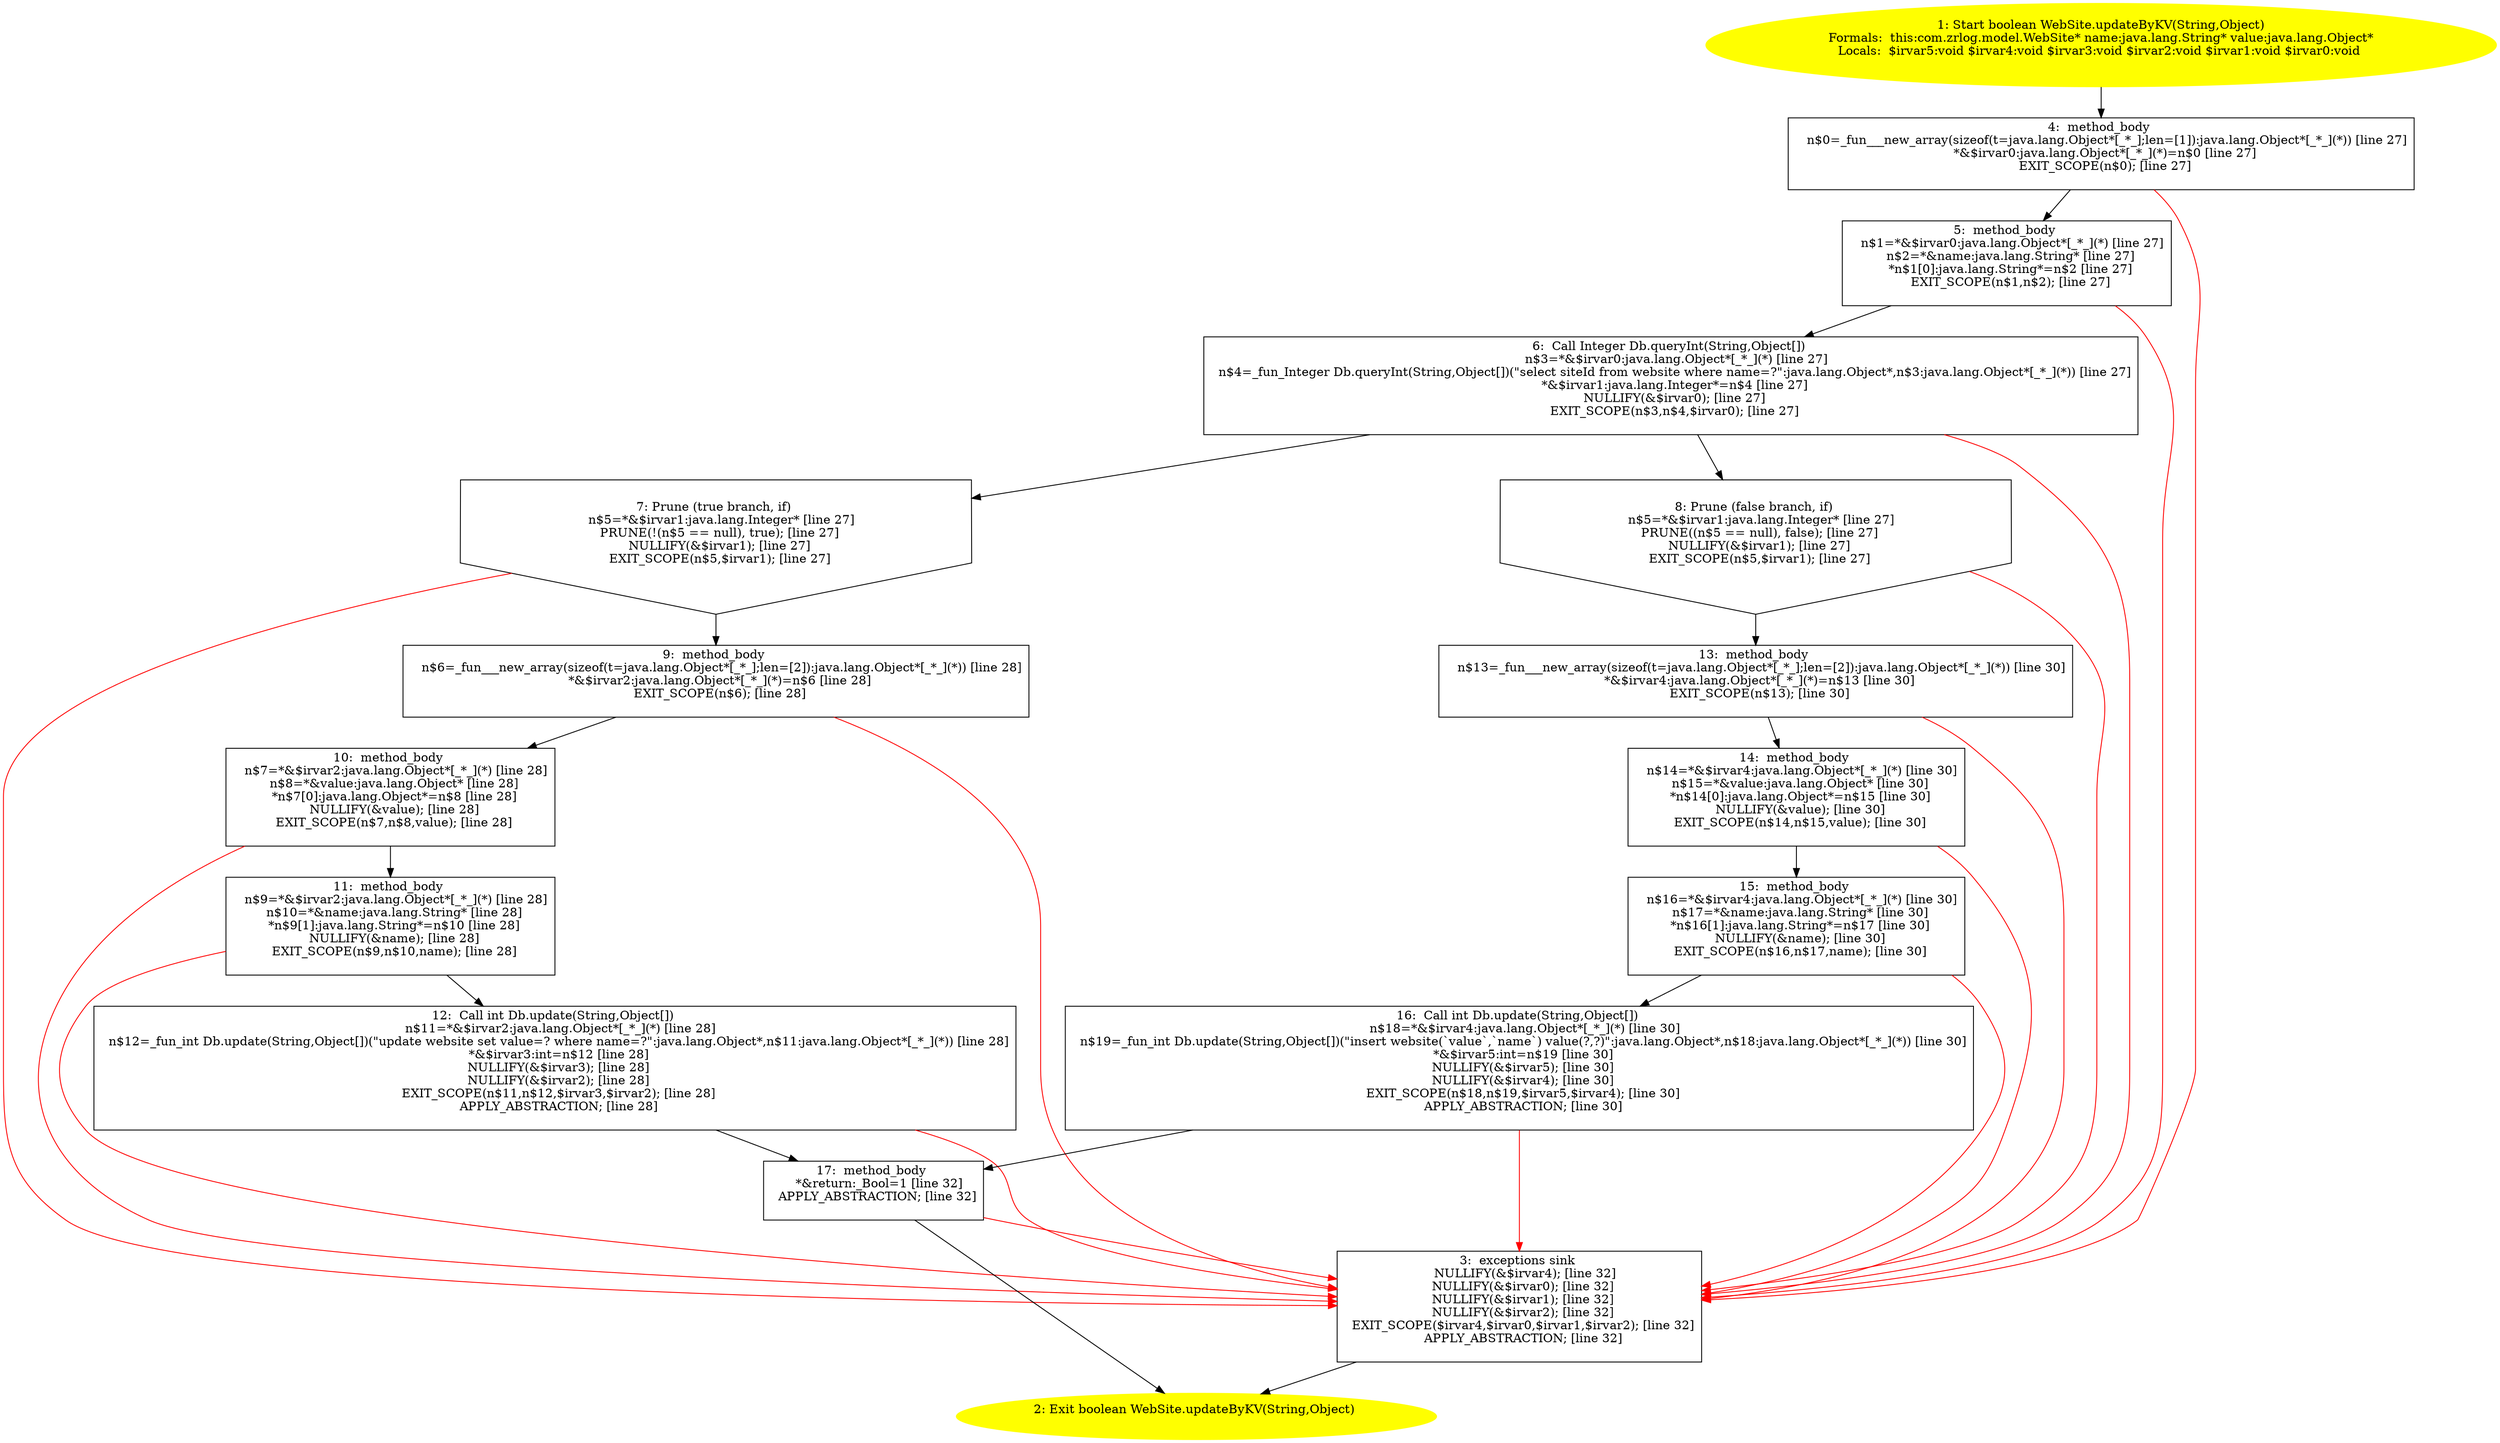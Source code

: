 /* @generated */
digraph cfg {
"com.zrlog.model.WebSite.updateByKV(java.lang.String,java.lang.Object):boolean.71209a934eb7dfd65ec50e288c6f2b43_1" [label="1: Start boolean WebSite.updateByKV(String,Object)\nFormals:  this:com.zrlog.model.WebSite* name:java.lang.String* value:java.lang.Object*\nLocals:  $irvar5:void $irvar4:void $irvar3:void $irvar2:void $irvar1:void $irvar0:void \n  " color=yellow style=filled]
	

	 "com.zrlog.model.WebSite.updateByKV(java.lang.String,java.lang.Object):boolean.71209a934eb7dfd65ec50e288c6f2b43_1" -> "com.zrlog.model.WebSite.updateByKV(java.lang.String,java.lang.Object):boolean.71209a934eb7dfd65ec50e288c6f2b43_4" ;
"com.zrlog.model.WebSite.updateByKV(java.lang.String,java.lang.Object):boolean.71209a934eb7dfd65ec50e288c6f2b43_2" [label="2: Exit boolean WebSite.updateByKV(String,Object) \n  " color=yellow style=filled]
	

"com.zrlog.model.WebSite.updateByKV(java.lang.String,java.lang.Object):boolean.71209a934eb7dfd65ec50e288c6f2b43_3" [label="3:  exceptions sink \n   NULLIFY(&$irvar4); [line 32]\n  NULLIFY(&$irvar0); [line 32]\n  NULLIFY(&$irvar1); [line 32]\n  NULLIFY(&$irvar2); [line 32]\n  EXIT_SCOPE($irvar4,$irvar0,$irvar1,$irvar2); [line 32]\n  APPLY_ABSTRACTION; [line 32]\n " shape="box"]
	

	 "com.zrlog.model.WebSite.updateByKV(java.lang.String,java.lang.Object):boolean.71209a934eb7dfd65ec50e288c6f2b43_3" -> "com.zrlog.model.WebSite.updateByKV(java.lang.String,java.lang.Object):boolean.71209a934eb7dfd65ec50e288c6f2b43_2" ;
"com.zrlog.model.WebSite.updateByKV(java.lang.String,java.lang.Object):boolean.71209a934eb7dfd65ec50e288c6f2b43_4" [label="4:  method_body \n   n$0=_fun___new_array(sizeof(t=java.lang.Object*[_*_];len=[1]):java.lang.Object*[_*_](*)) [line 27]\n  *&$irvar0:java.lang.Object*[_*_](*)=n$0 [line 27]\n  EXIT_SCOPE(n$0); [line 27]\n " shape="box"]
	

	 "com.zrlog.model.WebSite.updateByKV(java.lang.String,java.lang.Object):boolean.71209a934eb7dfd65ec50e288c6f2b43_4" -> "com.zrlog.model.WebSite.updateByKV(java.lang.String,java.lang.Object):boolean.71209a934eb7dfd65ec50e288c6f2b43_5" ;
	 "com.zrlog.model.WebSite.updateByKV(java.lang.String,java.lang.Object):boolean.71209a934eb7dfd65ec50e288c6f2b43_4" -> "com.zrlog.model.WebSite.updateByKV(java.lang.String,java.lang.Object):boolean.71209a934eb7dfd65ec50e288c6f2b43_3" [color="red" ];
"com.zrlog.model.WebSite.updateByKV(java.lang.String,java.lang.Object):boolean.71209a934eb7dfd65ec50e288c6f2b43_5" [label="5:  method_body \n   n$1=*&$irvar0:java.lang.Object*[_*_](*) [line 27]\n  n$2=*&name:java.lang.String* [line 27]\n  *n$1[0]:java.lang.String*=n$2 [line 27]\n  EXIT_SCOPE(n$1,n$2); [line 27]\n " shape="box"]
	

	 "com.zrlog.model.WebSite.updateByKV(java.lang.String,java.lang.Object):boolean.71209a934eb7dfd65ec50e288c6f2b43_5" -> "com.zrlog.model.WebSite.updateByKV(java.lang.String,java.lang.Object):boolean.71209a934eb7dfd65ec50e288c6f2b43_6" ;
	 "com.zrlog.model.WebSite.updateByKV(java.lang.String,java.lang.Object):boolean.71209a934eb7dfd65ec50e288c6f2b43_5" -> "com.zrlog.model.WebSite.updateByKV(java.lang.String,java.lang.Object):boolean.71209a934eb7dfd65ec50e288c6f2b43_3" [color="red" ];
"com.zrlog.model.WebSite.updateByKV(java.lang.String,java.lang.Object):boolean.71209a934eb7dfd65ec50e288c6f2b43_6" [label="6:  Call Integer Db.queryInt(String,Object[]) \n   n$3=*&$irvar0:java.lang.Object*[_*_](*) [line 27]\n  n$4=_fun_Integer Db.queryInt(String,Object[])(\"select siteId from website where name=?\":java.lang.Object*,n$3:java.lang.Object*[_*_](*)) [line 27]\n  *&$irvar1:java.lang.Integer*=n$4 [line 27]\n  NULLIFY(&$irvar0); [line 27]\n  EXIT_SCOPE(n$3,n$4,$irvar0); [line 27]\n " shape="box"]
	

	 "com.zrlog.model.WebSite.updateByKV(java.lang.String,java.lang.Object):boolean.71209a934eb7dfd65ec50e288c6f2b43_6" -> "com.zrlog.model.WebSite.updateByKV(java.lang.String,java.lang.Object):boolean.71209a934eb7dfd65ec50e288c6f2b43_7" ;
	 "com.zrlog.model.WebSite.updateByKV(java.lang.String,java.lang.Object):boolean.71209a934eb7dfd65ec50e288c6f2b43_6" -> "com.zrlog.model.WebSite.updateByKV(java.lang.String,java.lang.Object):boolean.71209a934eb7dfd65ec50e288c6f2b43_8" ;
	 "com.zrlog.model.WebSite.updateByKV(java.lang.String,java.lang.Object):boolean.71209a934eb7dfd65ec50e288c6f2b43_6" -> "com.zrlog.model.WebSite.updateByKV(java.lang.String,java.lang.Object):boolean.71209a934eb7dfd65ec50e288c6f2b43_3" [color="red" ];
"com.zrlog.model.WebSite.updateByKV(java.lang.String,java.lang.Object):boolean.71209a934eb7dfd65ec50e288c6f2b43_7" [label="7: Prune (true branch, if) \n   n$5=*&$irvar1:java.lang.Integer* [line 27]\n  PRUNE(!(n$5 == null), true); [line 27]\n  NULLIFY(&$irvar1); [line 27]\n  EXIT_SCOPE(n$5,$irvar1); [line 27]\n " shape="invhouse"]
	

	 "com.zrlog.model.WebSite.updateByKV(java.lang.String,java.lang.Object):boolean.71209a934eb7dfd65ec50e288c6f2b43_7" -> "com.zrlog.model.WebSite.updateByKV(java.lang.String,java.lang.Object):boolean.71209a934eb7dfd65ec50e288c6f2b43_9" ;
	 "com.zrlog.model.WebSite.updateByKV(java.lang.String,java.lang.Object):boolean.71209a934eb7dfd65ec50e288c6f2b43_7" -> "com.zrlog.model.WebSite.updateByKV(java.lang.String,java.lang.Object):boolean.71209a934eb7dfd65ec50e288c6f2b43_3" [color="red" ];
"com.zrlog.model.WebSite.updateByKV(java.lang.String,java.lang.Object):boolean.71209a934eb7dfd65ec50e288c6f2b43_8" [label="8: Prune (false branch, if) \n   n$5=*&$irvar1:java.lang.Integer* [line 27]\n  PRUNE((n$5 == null), false); [line 27]\n  NULLIFY(&$irvar1); [line 27]\n  EXIT_SCOPE(n$5,$irvar1); [line 27]\n " shape="invhouse"]
	

	 "com.zrlog.model.WebSite.updateByKV(java.lang.String,java.lang.Object):boolean.71209a934eb7dfd65ec50e288c6f2b43_8" -> "com.zrlog.model.WebSite.updateByKV(java.lang.String,java.lang.Object):boolean.71209a934eb7dfd65ec50e288c6f2b43_13" ;
	 "com.zrlog.model.WebSite.updateByKV(java.lang.String,java.lang.Object):boolean.71209a934eb7dfd65ec50e288c6f2b43_8" -> "com.zrlog.model.WebSite.updateByKV(java.lang.String,java.lang.Object):boolean.71209a934eb7dfd65ec50e288c6f2b43_3" [color="red" ];
"com.zrlog.model.WebSite.updateByKV(java.lang.String,java.lang.Object):boolean.71209a934eb7dfd65ec50e288c6f2b43_9" [label="9:  method_body \n   n$6=_fun___new_array(sizeof(t=java.lang.Object*[_*_];len=[2]):java.lang.Object*[_*_](*)) [line 28]\n  *&$irvar2:java.lang.Object*[_*_](*)=n$6 [line 28]\n  EXIT_SCOPE(n$6); [line 28]\n " shape="box"]
	

	 "com.zrlog.model.WebSite.updateByKV(java.lang.String,java.lang.Object):boolean.71209a934eb7dfd65ec50e288c6f2b43_9" -> "com.zrlog.model.WebSite.updateByKV(java.lang.String,java.lang.Object):boolean.71209a934eb7dfd65ec50e288c6f2b43_10" ;
	 "com.zrlog.model.WebSite.updateByKV(java.lang.String,java.lang.Object):boolean.71209a934eb7dfd65ec50e288c6f2b43_9" -> "com.zrlog.model.WebSite.updateByKV(java.lang.String,java.lang.Object):boolean.71209a934eb7dfd65ec50e288c6f2b43_3" [color="red" ];
"com.zrlog.model.WebSite.updateByKV(java.lang.String,java.lang.Object):boolean.71209a934eb7dfd65ec50e288c6f2b43_10" [label="10:  method_body \n   n$7=*&$irvar2:java.lang.Object*[_*_](*) [line 28]\n  n$8=*&value:java.lang.Object* [line 28]\n  *n$7[0]:java.lang.Object*=n$8 [line 28]\n  NULLIFY(&value); [line 28]\n  EXIT_SCOPE(n$7,n$8,value); [line 28]\n " shape="box"]
	

	 "com.zrlog.model.WebSite.updateByKV(java.lang.String,java.lang.Object):boolean.71209a934eb7dfd65ec50e288c6f2b43_10" -> "com.zrlog.model.WebSite.updateByKV(java.lang.String,java.lang.Object):boolean.71209a934eb7dfd65ec50e288c6f2b43_11" ;
	 "com.zrlog.model.WebSite.updateByKV(java.lang.String,java.lang.Object):boolean.71209a934eb7dfd65ec50e288c6f2b43_10" -> "com.zrlog.model.WebSite.updateByKV(java.lang.String,java.lang.Object):boolean.71209a934eb7dfd65ec50e288c6f2b43_3" [color="red" ];
"com.zrlog.model.WebSite.updateByKV(java.lang.String,java.lang.Object):boolean.71209a934eb7dfd65ec50e288c6f2b43_11" [label="11:  method_body \n   n$9=*&$irvar2:java.lang.Object*[_*_](*) [line 28]\n  n$10=*&name:java.lang.String* [line 28]\n  *n$9[1]:java.lang.String*=n$10 [line 28]\n  NULLIFY(&name); [line 28]\n  EXIT_SCOPE(n$9,n$10,name); [line 28]\n " shape="box"]
	

	 "com.zrlog.model.WebSite.updateByKV(java.lang.String,java.lang.Object):boolean.71209a934eb7dfd65ec50e288c6f2b43_11" -> "com.zrlog.model.WebSite.updateByKV(java.lang.String,java.lang.Object):boolean.71209a934eb7dfd65ec50e288c6f2b43_12" ;
	 "com.zrlog.model.WebSite.updateByKV(java.lang.String,java.lang.Object):boolean.71209a934eb7dfd65ec50e288c6f2b43_11" -> "com.zrlog.model.WebSite.updateByKV(java.lang.String,java.lang.Object):boolean.71209a934eb7dfd65ec50e288c6f2b43_3" [color="red" ];
"com.zrlog.model.WebSite.updateByKV(java.lang.String,java.lang.Object):boolean.71209a934eb7dfd65ec50e288c6f2b43_12" [label="12:  Call int Db.update(String,Object[]) \n   n$11=*&$irvar2:java.lang.Object*[_*_](*) [line 28]\n  n$12=_fun_int Db.update(String,Object[])(\"update website set value=? where name=?\":java.lang.Object*,n$11:java.lang.Object*[_*_](*)) [line 28]\n  *&$irvar3:int=n$12 [line 28]\n  NULLIFY(&$irvar3); [line 28]\n  NULLIFY(&$irvar2); [line 28]\n  EXIT_SCOPE(n$11,n$12,$irvar3,$irvar2); [line 28]\n  APPLY_ABSTRACTION; [line 28]\n " shape="box"]
	

	 "com.zrlog.model.WebSite.updateByKV(java.lang.String,java.lang.Object):boolean.71209a934eb7dfd65ec50e288c6f2b43_12" -> "com.zrlog.model.WebSite.updateByKV(java.lang.String,java.lang.Object):boolean.71209a934eb7dfd65ec50e288c6f2b43_17" ;
	 "com.zrlog.model.WebSite.updateByKV(java.lang.String,java.lang.Object):boolean.71209a934eb7dfd65ec50e288c6f2b43_12" -> "com.zrlog.model.WebSite.updateByKV(java.lang.String,java.lang.Object):boolean.71209a934eb7dfd65ec50e288c6f2b43_3" [color="red" ];
"com.zrlog.model.WebSite.updateByKV(java.lang.String,java.lang.Object):boolean.71209a934eb7dfd65ec50e288c6f2b43_13" [label="13:  method_body \n   n$13=_fun___new_array(sizeof(t=java.lang.Object*[_*_];len=[2]):java.lang.Object*[_*_](*)) [line 30]\n  *&$irvar4:java.lang.Object*[_*_](*)=n$13 [line 30]\n  EXIT_SCOPE(n$13); [line 30]\n " shape="box"]
	

	 "com.zrlog.model.WebSite.updateByKV(java.lang.String,java.lang.Object):boolean.71209a934eb7dfd65ec50e288c6f2b43_13" -> "com.zrlog.model.WebSite.updateByKV(java.lang.String,java.lang.Object):boolean.71209a934eb7dfd65ec50e288c6f2b43_14" ;
	 "com.zrlog.model.WebSite.updateByKV(java.lang.String,java.lang.Object):boolean.71209a934eb7dfd65ec50e288c6f2b43_13" -> "com.zrlog.model.WebSite.updateByKV(java.lang.String,java.lang.Object):boolean.71209a934eb7dfd65ec50e288c6f2b43_3" [color="red" ];
"com.zrlog.model.WebSite.updateByKV(java.lang.String,java.lang.Object):boolean.71209a934eb7dfd65ec50e288c6f2b43_14" [label="14:  method_body \n   n$14=*&$irvar4:java.lang.Object*[_*_](*) [line 30]\n  n$15=*&value:java.lang.Object* [line 30]\n  *n$14[0]:java.lang.Object*=n$15 [line 30]\n  NULLIFY(&value); [line 30]\n  EXIT_SCOPE(n$14,n$15,value); [line 30]\n " shape="box"]
	

	 "com.zrlog.model.WebSite.updateByKV(java.lang.String,java.lang.Object):boolean.71209a934eb7dfd65ec50e288c6f2b43_14" -> "com.zrlog.model.WebSite.updateByKV(java.lang.String,java.lang.Object):boolean.71209a934eb7dfd65ec50e288c6f2b43_15" ;
	 "com.zrlog.model.WebSite.updateByKV(java.lang.String,java.lang.Object):boolean.71209a934eb7dfd65ec50e288c6f2b43_14" -> "com.zrlog.model.WebSite.updateByKV(java.lang.String,java.lang.Object):boolean.71209a934eb7dfd65ec50e288c6f2b43_3" [color="red" ];
"com.zrlog.model.WebSite.updateByKV(java.lang.String,java.lang.Object):boolean.71209a934eb7dfd65ec50e288c6f2b43_15" [label="15:  method_body \n   n$16=*&$irvar4:java.lang.Object*[_*_](*) [line 30]\n  n$17=*&name:java.lang.String* [line 30]\n  *n$16[1]:java.lang.String*=n$17 [line 30]\n  NULLIFY(&name); [line 30]\n  EXIT_SCOPE(n$16,n$17,name); [line 30]\n " shape="box"]
	

	 "com.zrlog.model.WebSite.updateByKV(java.lang.String,java.lang.Object):boolean.71209a934eb7dfd65ec50e288c6f2b43_15" -> "com.zrlog.model.WebSite.updateByKV(java.lang.String,java.lang.Object):boolean.71209a934eb7dfd65ec50e288c6f2b43_16" ;
	 "com.zrlog.model.WebSite.updateByKV(java.lang.String,java.lang.Object):boolean.71209a934eb7dfd65ec50e288c6f2b43_15" -> "com.zrlog.model.WebSite.updateByKV(java.lang.String,java.lang.Object):boolean.71209a934eb7dfd65ec50e288c6f2b43_3" [color="red" ];
"com.zrlog.model.WebSite.updateByKV(java.lang.String,java.lang.Object):boolean.71209a934eb7dfd65ec50e288c6f2b43_16" [label="16:  Call int Db.update(String,Object[]) \n   n$18=*&$irvar4:java.lang.Object*[_*_](*) [line 30]\n  n$19=_fun_int Db.update(String,Object[])(\"insert website(`value`,`name`) value(?,?)\":java.lang.Object*,n$18:java.lang.Object*[_*_](*)) [line 30]\n  *&$irvar5:int=n$19 [line 30]\n  NULLIFY(&$irvar5); [line 30]\n  NULLIFY(&$irvar4); [line 30]\n  EXIT_SCOPE(n$18,n$19,$irvar5,$irvar4); [line 30]\n  APPLY_ABSTRACTION; [line 30]\n " shape="box"]
	

	 "com.zrlog.model.WebSite.updateByKV(java.lang.String,java.lang.Object):boolean.71209a934eb7dfd65ec50e288c6f2b43_16" -> "com.zrlog.model.WebSite.updateByKV(java.lang.String,java.lang.Object):boolean.71209a934eb7dfd65ec50e288c6f2b43_17" ;
	 "com.zrlog.model.WebSite.updateByKV(java.lang.String,java.lang.Object):boolean.71209a934eb7dfd65ec50e288c6f2b43_16" -> "com.zrlog.model.WebSite.updateByKV(java.lang.String,java.lang.Object):boolean.71209a934eb7dfd65ec50e288c6f2b43_3" [color="red" ];
"com.zrlog.model.WebSite.updateByKV(java.lang.String,java.lang.Object):boolean.71209a934eb7dfd65ec50e288c6f2b43_17" [label="17:  method_body \n   *&return:_Bool=1 [line 32]\n  APPLY_ABSTRACTION; [line 32]\n " shape="box"]
	

	 "com.zrlog.model.WebSite.updateByKV(java.lang.String,java.lang.Object):boolean.71209a934eb7dfd65ec50e288c6f2b43_17" -> "com.zrlog.model.WebSite.updateByKV(java.lang.String,java.lang.Object):boolean.71209a934eb7dfd65ec50e288c6f2b43_2" ;
	 "com.zrlog.model.WebSite.updateByKV(java.lang.String,java.lang.Object):boolean.71209a934eb7dfd65ec50e288c6f2b43_17" -> "com.zrlog.model.WebSite.updateByKV(java.lang.String,java.lang.Object):boolean.71209a934eb7dfd65ec50e288c6f2b43_3" [color="red" ];
}
